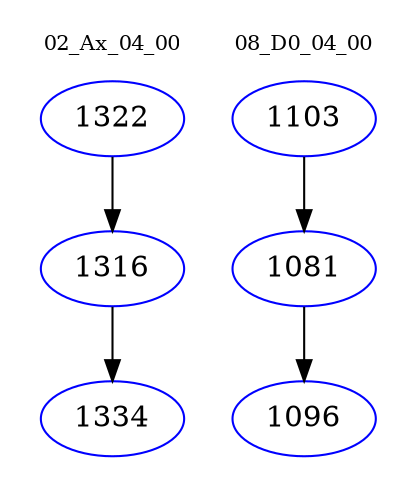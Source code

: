 digraph{
subgraph cluster_0 {
color = white
label = "02_Ax_04_00";
fontsize=10;
T0_1322 [label="1322", color="blue"]
T0_1322 -> T0_1316 [color="black"]
T0_1316 [label="1316", color="blue"]
T0_1316 -> T0_1334 [color="black"]
T0_1334 [label="1334", color="blue"]
}
subgraph cluster_1 {
color = white
label = "08_D0_04_00";
fontsize=10;
T1_1103 [label="1103", color="blue"]
T1_1103 -> T1_1081 [color="black"]
T1_1081 [label="1081", color="blue"]
T1_1081 -> T1_1096 [color="black"]
T1_1096 [label="1096", color="blue"]
}
}
